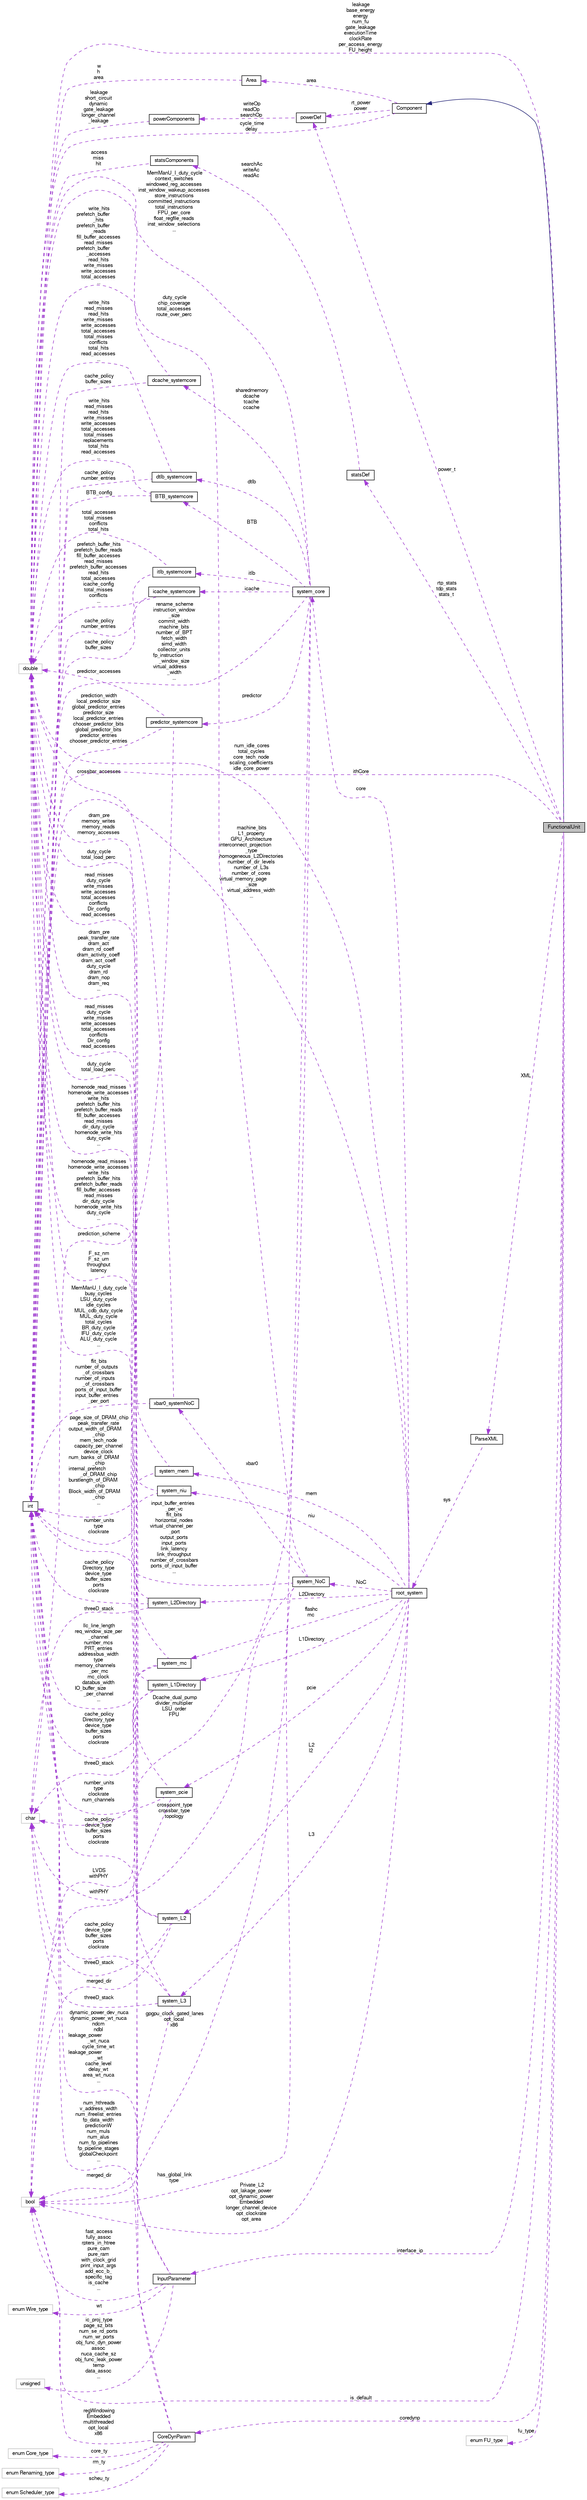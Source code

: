 digraph "FunctionalUnit"
{
  bgcolor="transparent";
  edge [fontname="FreeSans",fontsize="10",labelfontname="FreeSans",labelfontsize="10"];
  node [fontname="FreeSans",fontsize="10",shape=record];
  rankdir="LR";
  Node2 [label="FunctionalUnit",height=0.2,width=0.4,color="black", fillcolor="grey75", style="filled", fontcolor="black"];
  Node3 -> Node2 [dir="back",color="midnightblue",fontsize="10",style="solid",fontname="FreeSans"];
  Node3 [label="Component",height=0.2,width=0.4,color="black",URL="$classComponent.html"];
  Node4 -> Node3 [dir="back",color="darkorchid3",fontsize="10",style="dashed",label=" cycle_time\ndelay" ,fontname="FreeSans"];
  Node4 [label="double",height=0.2,width=0.4,color="grey75"];
  Node5 -> Node3 [dir="back",color="darkorchid3",fontsize="10",style="dashed",label=" rt_power\npower" ,fontname="FreeSans"];
  Node5 [label="powerDef",height=0.2,width=0.4,color="black",URL="$classpowerDef.html"];
  Node6 -> Node5 [dir="back",color="darkorchid3",fontsize="10",style="dashed",label=" writeOp\nreadOp\nsearchOp" ,fontname="FreeSans"];
  Node6 [label="powerComponents",height=0.2,width=0.4,color="black",URL="$classpowerComponents.html"];
  Node4 -> Node6 [dir="back",color="darkorchid3",fontsize="10",style="dashed",label=" leakage\nshort_circuit\ndynamic\ngate_leakage\nlonger_channel\l_leakage" ,fontname="FreeSans"];
  Node7 -> Node3 [dir="back",color="darkorchid3",fontsize="10",style="dashed",label=" area" ,fontname="FreeSans"];
  Node7 [label="Area",height=0.2,width=0.4,color="black",URL="$classArea.html"];
  Node4 -> Node7 [dir="back",color="darkorchid3",fontsize="10",style="dashed",label=" w\nh\narea" ,fontname="FreeSans"];
  Node4 -> Node2 [dir="back",color="darkorchid3",fontsize="10",style="dashed",label=" leakage\nbase_energy\nenergy\nnum_fu\ngate_leakage\nexecutionTime\nclockRate\nper_access_energy\nFU_height" ,fontname="FreeSans"];
  Node8 -> Node2 [dir="back",color="darkorchid3",fontsize="10",style="dashed",label=" coredynp" ,fontname="FreeSans"];
  Node8 [label="CoreDynParam",height=0.2,width=0.4,color="black",URL="$classCoreDynParam.html"];
  Node4 -> Node8 [dir="back",color="darkorchid3",fontsize="10",style="dashed",label=" MemManU_I_duty_cycle\nbusy_cycles\nLSU_duty_cycle\nidle_cycles\nMUL_cdb_duty_cycle\nMUL_duty_cycle\ntotal_cycles\nBR_duty_cycle\nIFU_duty_cycle\nALU_duty_cycle\n..." ,fontname="FreeSans"];
  Node9 -> Node8 [dir="back",color="darkorchid3",fontsize="10",style="dashed",label=" num_hthreads\nv_address_width\nnum_ifreelist_entries\nfp_data_width\npredictionW\nnum_muls\nnum_alus\nnum_fp_pipelines\nfp_pipeline_stages\nglobalCheckpoint\n..." ,fontname="FreeSans"];
  Node9 [label="int",height=0.2,width=0.4,color="black",URL="$classint.html"];
  Node10 -> Node8 [dir="back",color="darkorchid3",fontsize="10",style="dashed",label=" rm_ty" ,fontname="FreeSans"];
  Node10 [label="enum Renaming_type",height=0.2,width=0.4,color="grey75"];
  Node11 -> Node8 [dir="back",color="darkorchid3",fontsize="10",style="dashed",label=" regWindowing\nEmbedded\nmultithreaded\nopt_local\nx86" ,fontname="FreeSans"];
  Node11 [label="bool",height=0.2,width=0.4,color="grey75"];
  Node12 -> Node8 [dir="back",color="darkorchid3",fontsize="10",style="dashed",label=" scheu_ty" ,fontname="FreeSans"];
  Node12 [label="enum Scheduler_type",height=0.2,width=0.4,color="grey75"];
  Node13 -> Node8 [dir="back",color="darkorchid3",fontsize="10",style="dashed",label=" core_ty" ,fontname="FreeSans"];
  Node13 [label="enum Core_type",height=0.2,width=0.4,color="grey75"];
  Node5 -> Node2 [dir="back",color="darkorchid3",fontsize="10",style="dashed",label=" power_t" ,fontname="FreeSans"];
  Node14 -> Node2 [dir="back",color="darkorchid3",fontsize="10",style="dashed",label=" rtp_stats\ntdp_stats\nstats_t" ,fontname="FreeSans"];
  Node14 [label="statsDef",height=0.2,width=0.4,color="black",URL="$classstatsDef.html"];
  Node15 -> Node14 [dir="back",color="darkorchid3",fontsize="10",style="dashed",label=" searchAc\nwriteAc\nreadAc" ,fontname="FreeSans"];
  Node15 [label="statsComponents",height=0.2,width=0.4,color="black",URL="$classstatsComponents.html"];
  Node4 -> Node15 [dir="back",color="darkorchid3",fontsize="10",style="dashed",label=" access\nmiss\nhit" ,fontname="FreeSans"];
  Node16 -> Node2 [dir="back",color="darkorchid3",fontsize="10",style="dashed",label=" fu_type" ,fontname="FreeSans"];
  Node16 [label="enum FU_type",height=0.2,width=0.4,color="grey75"];
  Node9 -> Node2 [dir="back",color="darkorchid3",fontsize="10",style="dashed",label=" ithCore" ,fontname="FreeSans"];
  Node11 -> Node2 [dir="back",color="darkorchid3",fontsize="10",style="dashed",label=" is_default" ,fontname="FreeSans"];
  Node17 -> Node2 [dir="back",color="darkorchid3",fontsize="10",style="dashed",label=" interface_ip" ,fontname="FreeSans"];
  Node17 [label="InputParameter",height=0.2,width=0.4,color="black",URL="$classInputParameter.html"];
  Node4 -> Node17 [dir="back",color="darkorchid3",fontsize="10",style="dashed",label=" F_sz_nm\nF_sz_um\nthroughput\nlatency" ,fontname="FreeSans"];
  Node9 -> Node17 [dir="back",color="darkorchid3",fontsize="10",style="dashed",label=" dynamic_power_dev_nuca\ndynamic_power_wt_nuca\nndcm\nndbl\nleakage_power\l_wt_nuca\ncycle_time_wt\nleakage_power\l_wt\ncache_level\ndelay_wt\narea_wt_nuca\n..." ,fontname="FreeSans"];
  Node11 -> Node17 [dir="back",color="darkorchid3",fontsize="10",style="dashed",label=" fast_access\nfully_assoc\nrpters_in_htree\npure_cam\npure_ram\nwith_clock_grid\nprint_input_args\nadd_ecc_b_\nspecific_tag\nis_cache\n..." ,fontname="FreeSans"];
  Node18 -> Node17 [dir="back",color="darkorchid3",fontsize="10",style="dashed",label=" wt" ,fontname="FreeSans"];
  Node18 [label="enum Wire_type",height=0.2,width=0.4,color="grey75"];
  Node19 -> Node17 [dir="back",color="darkorchid3",fontsize="10",style="dashed",label=" ic_proj_type\npage_sz_bits\nnum_se_rd_ports\nnum_wr_ports\nobj_func_dyn_power\nassoc\nnuca_cache_sz\nobj_func_leak_power\ntemp\ndata_assoc\n..." ,fontname="FreeSans"];
  Node19 [label="unsigned",height=0.2,width=0.4,color="grey75"];
  Node20 -> Node2 [dir="back",color="darkorchid3",fontsize="10",style="dashed",label=" XML" ,fontname="FreeSans"];
  Node20 [label="ParseXML",height=0.2,width=0.4,color="black",URL="$classParseXML.html"];
  Node21 -> Node20 [dir="back",color="darkorchid3",fontsize="10",style="dashed",label=" sys" ,fontname="FreeSans"];
  Node21 [label="root_system",height=0.2,width=0.4,color="black",URL="$structroot__system.html"];
  Node22 -> Node21 [dir="back",color="darkorchid3",fontsize="10",style="dashed",label=" L2\nl2" ,fontname="FreeSans"];
  Node22 [label="system_L2",height=0.2,width=0.4,color="black",URL="$structsystem__L2.html"];
  Node4 -> Node22 [dir="back",color="darkorchid3",fontsize="10",style="dashed",label=" homenode_read_misses\nhomenode_write_accesses\nwrite_hits\nprefetch_buffer_hits\nprefetch_buffer_reads\nfill_buffer_accesses\nread_misses\ndir_duty_cycle\nhomenode_write_hits\nduty_cycle\n..." ,fontname="FreeSans"];
  Node23 -> Node22 [dir="back",color="darkorchid3",fontsize="10",style="dashed",label=" threeD_stack" ,fontname="FreeSans"];
  Node23 [label="char",height=0.2,width=0.4,color="grey75"];
  Node9 -> Node22 [dir="back",color="darkorchid3",fontsize="10",style="dashed",label=" cache_policy\ndevice_type\nbuffer_sizes\nports\nclockrate" ,fontname="FreeSans"];
  Node11 -> Node22 [dir="back",color="darkorchid3",fontsize="10",style="dashed",label=" merged_dir" ,fontname="FreeSans"];
  Node24 -> Node21 [dir="back",color="darkorchid3",fontsize="10",style="dashed",label=" L3" ,fontname="FreeSans"];
  Node24 [label="system_L3",height=0.2,width=0.4,color="black",URL="$structsystem__L3.html"];
  Node4 -> Node24 [dir="back",color="darkorchid3",fontsize="10",style="dashed",label=" homenode_read_misses\nhomenode_write_accesses\nwrite_hits\nprefetch_buffer_hits\nprefetch_buffer_reads\nfill_buffer_accesses\nread_misses\ndir_duty_cycle\nhomenode_write_hits\nduty_cycle\n..." ,fontname="FreeSans"];
  Node23 -> Node24 [dir="back",color="darkorchid3",fontsize="10",style="dashed",label=" threeD_stack" ,fontname="FreeSans"];
  Node9 -> Node24 [dir="back",color="darkorchid3",fontsize="10",style="dashed",label=" cache_policy\ndevice_type\nbuffer_sizes\nports\nclockrate" ,fontname="FreeSans"];
  Node11 -> Node24 [dir="back",color="darkorchid3",fontsize="10",style="dashed",label=" merged_dir" ,fontname="FreeSans"];
  Node4 -> Node21 [dir="back",color="darkorchid3",fontsize="10",style="dashed",label=" num_idle_cores\ntotal_cycles\ncore_tech_node\nscaling_coefficients\nidle_core_power" ,fontname="FreeSans"];
  Node25 -> Node21 [dir="back",color="darkorchid3",fontsize="10",style="dashed",label=" L2Directory" ,fontname="FreeSans"];
  Node25 [label="system_L2Directory",height=0.2,width=0.4,color="black",URL="$structsystem__L2Directory.html"];
  Node4 -> Node25 [dir="back",color="darkorchid3",fontsize="10",style="dashed",label=" read_misses\nduty_cycle\nwrite_misses\nwrite_accesses\ntotal_accesses\nconflicts\nDir_config\nread_accesses" ,fontname="FreeSans"];
  Node23 -> Node25 [dir="back",color="darkorchid3",fontsize="10",style="dashed",label=" threeD_stack" ,fontname="FreeSans"];
  Node9 -> Node25 [dir="back",color="darkorchid3",fontsize="10",style="dashed",label=" cache_policy\nDirectory_type\ndevice_type\nbuffer_sizes\nports\nclockrate" ,fontname="FreeSans"];
  Node26 -> Node21 [dir="back",color="darkorchid3",fontsize="10",style="dashed",label=" flashc\nmc" ,fontname="FreeSans"];
  Node26 [label="system_mc",height=0.2,width=0.4,color="black",URL="$structsystem__mc.html"];
  Node4 -> Node26 [dir="back",color="darkorchid3",fontsize="10",style="dashed",label=" dram_pre\npeak_transfer_rate\ndram_act\ndram_rd_coeff\ndram_activity_coeff\ndram_act_coeff\nduty_cycle\ndram_rd\ndram_nop\ndram_req\n..." ,fontname="FreeSans"];
  Node9 -> Node26 [dir="back",color="darkorchid3",fontsize="10",style="dashed",label=" llc_line_length\nreq_window_size_per\l_channel\nnumber_mcs\nPRT_entries\naddressbus_width\ntype\nmemory_channels\l_per_mc\nmc_clock\ndatabus_width\nIO_buffer_size\l_per_channel\n..." ,fontname="FreeSans"];
  Node11 -> Node26 [dir="back",color="darkorchid3",fontsize="10",style="dashed",label=" LVDS\nwithPHY" ,fontname="FreeSans"];
  Node27 -> Node21 [dir="back",color="darkorchid3",fontsize="10",style="dashed",label=" mem" ,fontname="FreeSans"];
  Node27 [label="system_mem",height=0.2,width=0.4,color="black",URL="$structsystem__mem.html"];
  Node4 -> Node27 [dir="back",color="darkorchid3",fontsize="10",style="dashed",label=" dram_pre\nmemory_writes\nmemory_reads\nmemory_accesses" ,fontname="FreeSans"];
  Node9 -> Node27 [dir="back",color="darkorchid3",fontsize="10",style="dashed",label=" page_size_of_DRAM_chip\npeak_transfer_rate\noutput_width_of_DRAM\l_chip\nmem_tech_node\ncapacity_per_channel\ndevice_clock\nnum_banks_of_DRAM\l_chip\ninternal_prefetch\l_of_DRAM_chip\nburstlength_of_DRAM\l_chip\nBlock_width_of_DRAM\l_chip\n..." ,fontname="FreeSans"];
  Node28 -> Node21 [dir="back",color="darkorchid3",fontsize="10",style="dashed",label=" L1Directory" ,fontname="FreeSans"];
  Node28 [label="system_L1Directory",height=0.2,width=0.4,color="black",URL="$structsystem__L1Directory.html"];
  Node4 -> Node28 [dir="back",color="darkorchid3",fontsize="10",style="dashed",label=" read_misses\nduty_cycle\nwrite_misses\nwrite_accesses\ntotal_accesses\nconflicts\nDir_config\nread_accesses" ,fontname="FreeSans"];
  Node23 -> Node28 [dir="back",color="darkorchid3",fontsize="10",style="dashed",label=" threeD_stack" ,fontname="FreeSans"];
  Node9 -> Node28 [dir="back",color="darkorchid3",fontsize="10",style="dashed",label=" cache_policy\nDirectory_type\ndevice_type\nbuffer_sizes\nports\nclockrate" ,fontname="FreeSans"];
  Node29 -> Node21 [dir="back",color="darkorchid3",fontsize="10",style="dashed",label=" niu" ,fontname="FreeSans"];
  Node29 [label="system_niu",height=0.2,width=0.4,color="black",URL="$structsystem__niu.html"];
  Node4 -> Node29 [dir="back",color="darkorchid3",fontsize="10",style="dashed",label=" duty_cycle\ntotal_load_perc" ,fontname="FreeSans"];
  Node9 -> Node29 [dir="back",color="darkorchid3",fontsize="10",style="dashed",label=" number_units\ntype\nclockrate" ,fontname="FreeSans"];
  Node30 -> Node21 [dir="back",color="darkorchid3",fontsize="10",style="dashed",label=" core" ,fontname="FreeSans"];
  Node30 [label="system_core",height=0.2,width=0.4,color="black",URL="$structsystem__core.html"];
  Node31 -> Node30 [dir="back",color="darkorchid3",fontsize="10",style="dashed",label=" predictor" ,fontname="FreeSans"];
  Node31 [label="predictor_systemcore",height=0.2,width=0.4,color="black",URL="$structpredictor__systemcore.html"];
  Node4 -> Node31 [dir="back",color="darkorchid3",fontsize="10",style="dashed",label=" predictor_accesses" ,fontname="FreeSans"];
  Node23 -> Node31 [dir="back",color="darkorchid3",fontsize="10",style="dashed",label=" prediction_scheme" ,fontname="FreeSans"];
  Node9 -> Node31 [dir="back",color="darkorchid3",fontsize="10",style="dashed",label=" prediction_width\nlocal_predictor_size\nglobal_predictor_entries\npredictor_size\nlocal_predictor_entries\nchooser_predictor_bits\nglobal_predictor_bits\npredictor_entries\nchooser_predictor_entries" ,fontname="FreeSans"];
  Node32 -> Node30 [dir="back",color="darkorchid3",fontsize="10",style="dashed",label=" BTB" ,fontname="FreeSans"];
  Node32 [label="BTB_systemcore",height=0.2,width=0.4,color="black",URL="$structBTB__systemcore.html"];
  Node4 -> Node32 [dir="back",color="darkorchid3",fontsize="10",style="dashed",label=" write_hits\nread_misses\nread_hits\nwrite_misses\nwrite_accesses\ntotal_accesses\ntotal_misses\nreplacements\ntotal_hits\nread_accesses\n..." ,fontname="FreeSans"];
  Node9 -> Node32 [dir="back",color="darkorchid3",fontsize="10",style="dashed",label=" BTB_config" ,fontname="FreeSans"];
  Node4 -> Node30 [dir="back",color="darkorchid3",fontsize="10",style="dashed",label=" MemManU_I_duty_cycle\ncontext_switches\nwindowed_reg_accesses\ninst_window_wakeup_accesses\nstore_instructions\ncommitted_instructions\ntotal_instructions\nFPU_per_core\nfloat_regfile_reads\ninst_window_selections\n..." ,fontname="FreeSans"];
  Node33 -> Node30 [dir="back",color="darkorchid3",fontsize="10",style="dashed",label=" itlb" ,fontname="FreeSans"];
  Node33 [label="itlb_systemcore",height=0.2,width=0.4,color="black",URL="$structitlb__systemcore.html"];
  Node4 -> Node33 [dir="back",color="darkorchid3",fontsize="10",style="dashed",label=" total_accesses\ntotal_misses\nconflicts\ntotal_hits" ,fontname="FreeSans"];
  Node9 -> Node33 [dir="back",color="darkorchid3",fontsize="10",style="dashed",label=" cache_policy\nnumber_entries" ,fontname="FreeSans"];
  Node34 -> Node30 [dir="back",color="darkorchid3",fontsize="10",style="dashed",label=" icache" ,fontname="FreeSans"];
  Node34 [label="icache_systemcore",height=0.2,width=0.4,color="black",URL="$structicache__systemcore.html"];
  Node4 -> Node34 [dir="back",color="darkorchid3",fontsize="10",style="dashed",label=" prefetch_buffer_hits\nprefetch_buffer_reads\nfill_buffer_accesses\nread_misses\nprefetch_buffer_accesses\nread_hits\ntotal_accesses\nicache_config\ntotal_misses\nconflicts\n..." ,fontname="FreeSans"];
  Node9 -> Node34 [dir="back",color="darkorchid3",fontsize="10",style="dashed",label=" cache_policy\nbuffer_sizes" ,fontname="FreeSans"];
  Node23 -> Node30 [dir="back",color="darkorchid3",fontsize="10",style="dashed",label=" Dcache_dual_pump\ndivider_multiplier\nLSU_order\nFPU" ,fontname="FreeSans"];
  Node9 -> Node30 [dir="back",color="darkorchid3",fontsize="10",style="dashed",label=" rename_scheme\ninstruction_window\l_size\ncommit_width\nmachine_bits\nnumber_of_BPT\nfetch_width\nsimd_width\ncollector_units\nfp_instruction\l_window_size\nvirtual_address\l_width\n..." ,fontname="FreeSans"];
  Node35 -> Node30 [dir="back",color="darkorchid3",fontsize="10",style="dashed",label=" sharedmemory\ndcache\ntcache\nccache" ,fontname="FreeSans"];
  Node35 [label="dcache_systemcore",height=0.2,width=0.4,color="black",URL="$structdcache__systemcore.html"];
  Node4 -> Node35 [dir="back",color="darkorchid3",fontsize="10",style="dashed",label=" write_hits\nprefetch_buffer\l_hits\nprefetch_buffer\l_reads\nfill_buffer_accesses\nread_misses\nprefetch_buffer\l_accesses\nread_hits\nwrite_misses\nwrite_accesses\ntotal_accesses\n..." ,fontname="FreeSans"];
  Node9 -> Node35 [dir="back",color="darkorchid3",fontsize="10",style="dashed",label=" cache_policy\nbuffer_sizes" ,fontname="FreeSans"];
  Node11 -> Node30 [dir="back",color="darkorchid3",fontsize="10",style="dashed",label=" gpgpu_clock_gated_lanes\nopt_local\nx86" ,fontname="FreeSans"];
  Node36 -> Node30 [dir="back",color="darkorchid3",fontsize="10",style="dashed",label=" dtlb" ,fontname="FreeSans"];
  Node36 [label="dtlb_systemcore",height=0.2,width=0.4,color="black",URL="$structdtlb__systemcore.html"];
  Node4 -> Node36 [dir="back",color="darkorchid3",fontsize="10",style="dashed",label=" write_hits\nread_misses\nread_hits\nwrite_misses\nwrite_accesses\ntotal_accesses\ntotal_misses\nconflicts\ntotal_hits\nread_accesses\n..." ,fontname="FreeSans"];
  Node9 -> Node36 [dir="back",color="darkorchid3",fontsize="10",style="dashed",label=" cache_policy\nnumber_entries" ,fontname="FreeSans"];
  Node9 -> Node21 [dir="back",color="darkorchid3",fontsize="10",style="dashed",label=" machine_bits\nL1_property\nGPU_Architecture\ninterconnect_projection\l_type\nhomogeneous_L2Directories\nnumber_of_dir_levels\nnumber_of_L3s\nnumber_of_cores\nvirtual_memory_page\l_size\nvirtual_address_width\n..." ,fontname="FreeSans"];
  Node11 -> Node21 [dir="back",color="darkorchid3",fontsize="10",style="dashed",label=" Private_L2\nopt_lakage_power\nopt_dynamic_power\nEmbedded\nlonger_channel_device\nopt_clockrate\nopt_area" ,fontname="FreeSans"];
  Node37 -> Node21 [dir="back",color="darkorchid3",fontsize="10",style="dashed",label=" NoC" ,fontname="FreeSans"];
  Node37 [label="system_NoC",height=0.2,width=0.4,color="black",URL="$structsystem__NoC.html"];
  Node4 -> Node37 [dir="back",color="darkorchid3",fontsize="10",style="dashed",label=" duty_cycle\nchip_coverage\ntotal_accesses\nroute_over_perc" ,fontname="FreeSans"];
  Node23 -> Node37 [dir="back",color="darkorchid3",fontsize="10",style="dashed",label=" crosspoint_type\ncrossbar_type\ntopology" ,fontname="FreeSans"];
  Node9 -> Node37 [dir="back",color="darkorchid3",fontsize="10",style="dashed",label=" input_buffer_entries\l_per_vc\nflit_bits\nhorizontal_nodes\nvirtual_channel_per\l_port\noutput_ports\ninput_ports\nlink_latency\nlink_throughput\nnumber_of_crossbars\nports_of_input_buffer\n..." ,fontname="FreeSans"];
  Node11 -> Node37 [dir="back",color="darkorchid3",fontsize="10",style="dashed",label=" has_global_link\ntype" ,fontname="FreeSans"];
  Node38 -> Node37 [dir="back",color="darkorchid3",fontsize="10",style="dashed",label=" xbar0" ,fontname="FreeSans"];
  Node38 [label="xbar0_systemNoC",height=0.2,width=0.4,color="black",URL="$structxbar0__systemNoC.html"];
  Node4 -> Node38 [dir="back",color="darkorchid3",fontsize="10",style="dashed",label=" crossbar_accesses" ,fontname="FreeSans"];
  Node9 -> Node38 [dir="back",color="darkorchid3",fontsize="10",style="dashed",label=" flit_bits\nnumber_of_outputs\l_of_crossbars\nnumber_of_inputs\l_of_crossbars\nports_of_input_buffer\ninput_buffer_entries\l_per_port" ,fontname="FreeSans"];
  Node39 -> Node21 [dir="back",color="darkorchid3",fontsize="10",style="dashed",label=" pcie" ,fontname="FreeSans"];
  Node39 [label="system_pcie",height=0.2,width=0.4,color="black",URL="$structsystem__pcie.html"];
  Node4 -> Node39 [dir="back",color="darkorchid3",fontsize="10",style="dashed",label=" duty_cycle\ntotal_load_perc" ,fontname="FreeSans"];
  Node9 -> Node39 [dir="back",color="darkorchid3",fontsize="10",style="dashed",label=" number_units\ntype\nclockrate\nnum_channels" ,fontname="FreeSans"];
  Node11 -> Node39 [dir="back",color="darkorchid3",fontsize="10",style="dashed",label=" withPHY" ,fontname="FreeSans"];
}
